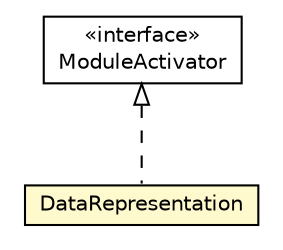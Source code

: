 #!/usr/local/bin/dot
#
# Class diagram 
# Generated by UMLGraph version R5_6-24-gf6e263 (http://www.umlgraph.org/)
#

digraph G {
	edge [fontname="Helvetica",fontsize=10,labelfontname="Helvetica",labelfontsize=10];
	node [fontname="Helvetica",fontsize=10,shape=plaintext];
	nodesep=0.25;
	ranksep=0.5;
	// org.universAAL.middleware.container.ModuleActivator
	c3270846 [label=<<table title="org.universAAL.middleware.container.ModuleActivator" border="0" cellborder="1" cellspacing="0" cellpadding="2" port="p" href="../../ModuleActivator.html">
		<tr><td><table border="0" cellspacing="0" cellpadding="1">
<tr><td align="center" balign="center"> &#171;interface&#187; </td></tr>
<tr><td align="center" balign="center"> ModuleActivator </td></tr>
		</table></td></tr>
		</table>>, URL="../../ModuleActivator.html", fontname="Helvetica", fontcolor="black", fontsize=10.0];
	// org.universAAL.middleware.container.pojo.layers.DataRepresentation
	c3272082 [label=<<table title="org.universAAL.middleware.container.pojo.layers.DataRepresentation" border="0" cellborder="1" cellspacing="0" cellpadding="2" port="p" bgcolor="lemonChiffon" href="./DataRepresentation.html">
		<tr><td><table border="0" cellspacing="0" cellpadding="1">
<tr><td align="center" balign="center"> DataRepresentation </td></tr>
		</table></td></tr>
		</table>>, URL="./DataRepresentation.html", fontname="Helvetica", fontcolor="black", fontsize=10.0];
	//org.universAAL.middleware.container.pojo.layers.DataRepresentation implements org.universAAL.middleware.container.ModuleActivator
	c3270846:p -> c3272082:p [dir=back,arrowtail=empty,style=dashed];
}

